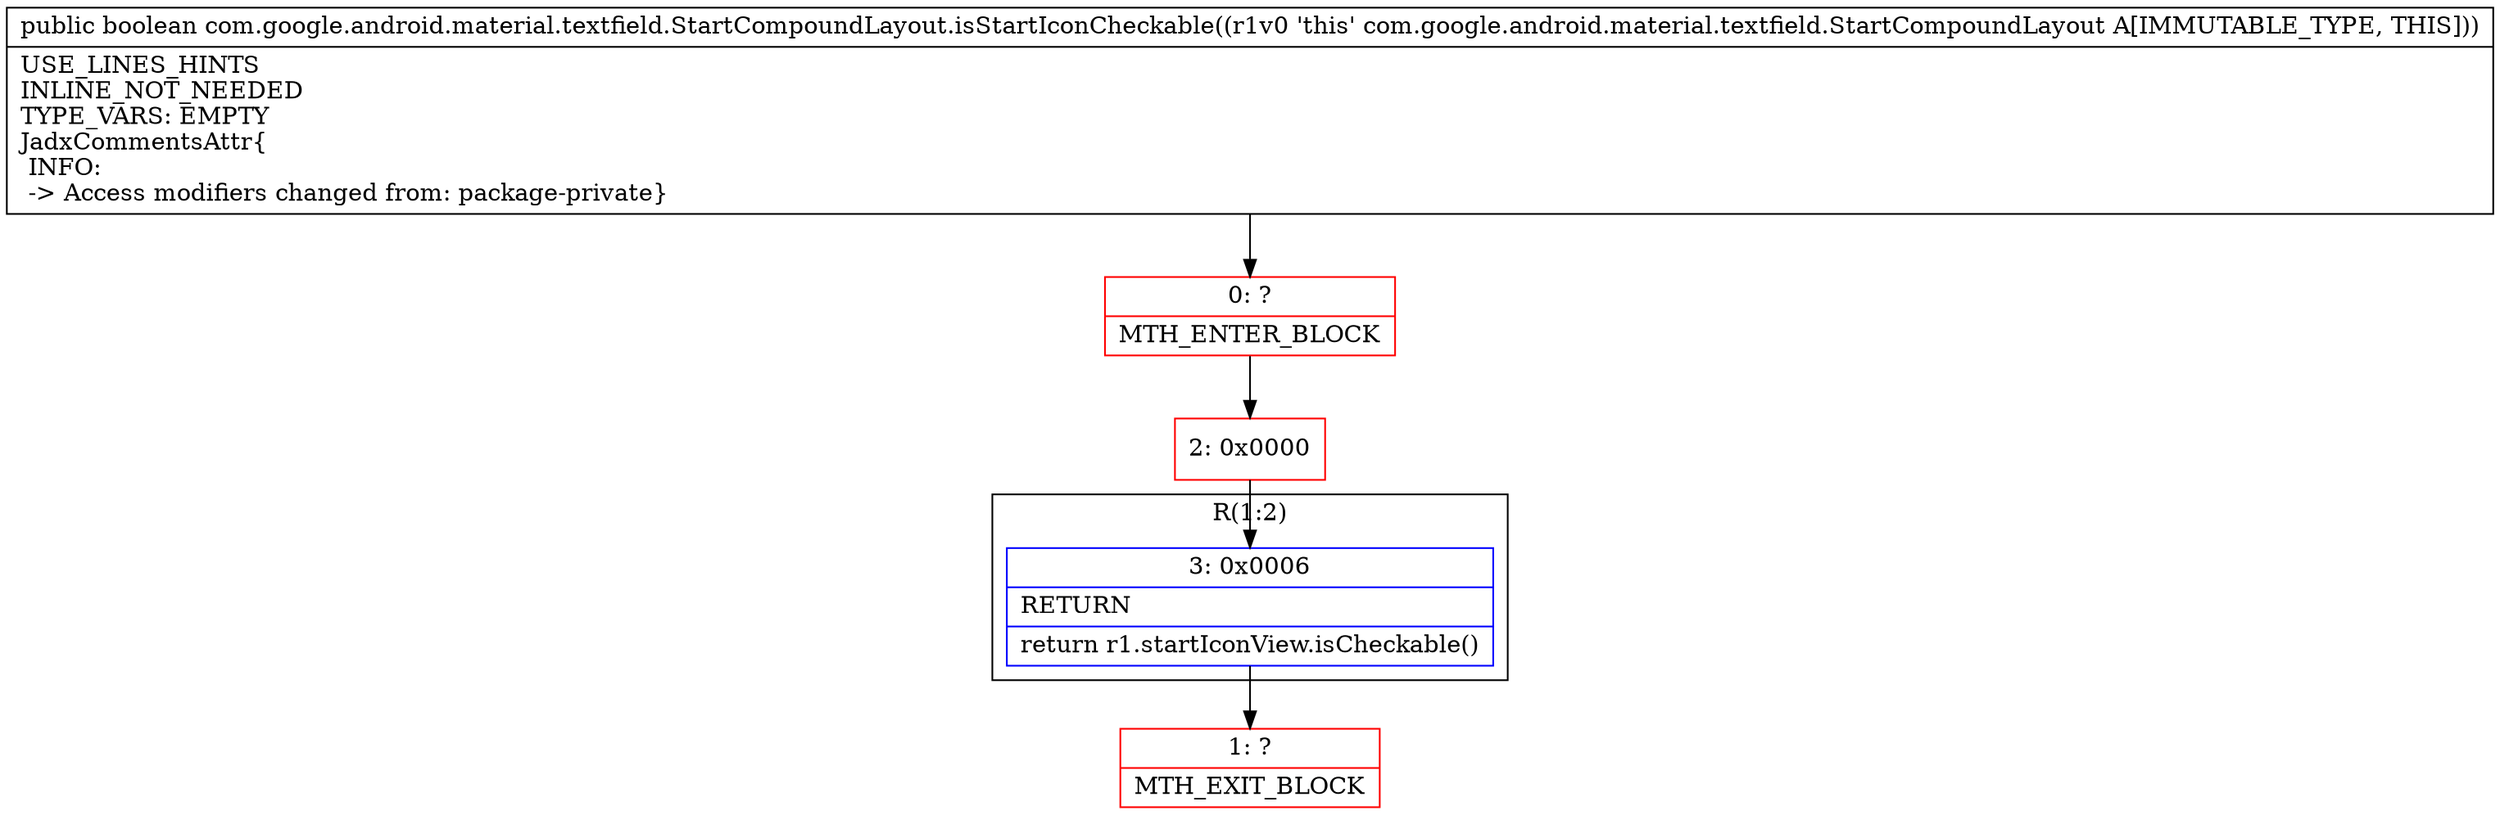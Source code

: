 digraph "CFG forcom.google.android.material.textfield.StartCompoundLayout.isStartIconCheckable()Z" {
subgraph cluster_Region_2028653980 {
label = "R(1:2)";
node [shape=record,color=blue];
Node_3 [shape=record,label="{3\:\ 0x0006|RETURN\l|return r1.startIconView.isCheckable()\l}"];
}
Node_0 [shape=record,color=red,label="{0\:\ ?|MTH_ENTER_BLOCK\l}"];
Node_2 [shape=record,color=red,label="{2\:\ 0x0000}"];
Node_1 [shape=record,color=red,label="{1\:\ ?|MTH_EXIT_BLOCK\l}"];
MethodNode[shape=record,label="{public boolean com.google.android.material.textfield.StartCompoundLayout.isStartIconCheckable((r1v0 'this' com.google.android.material.textfield.StartCompoundLayout A[IMMUTABLE_TYPE, THIS]))  | USE_LINES_HINTS\lINLINE_NOT_NEEDED\lTYPE_VARS: EMPTY\lJadxCommentsAttr\{\l INFO: \l \-\> Access modifiers changed from: package\-private\}\l}"];
MethodNode -> Node_0;Node_3 -> Node_1;
Node_0 -> Node_2;
Node_2 -> Node_3;
}

